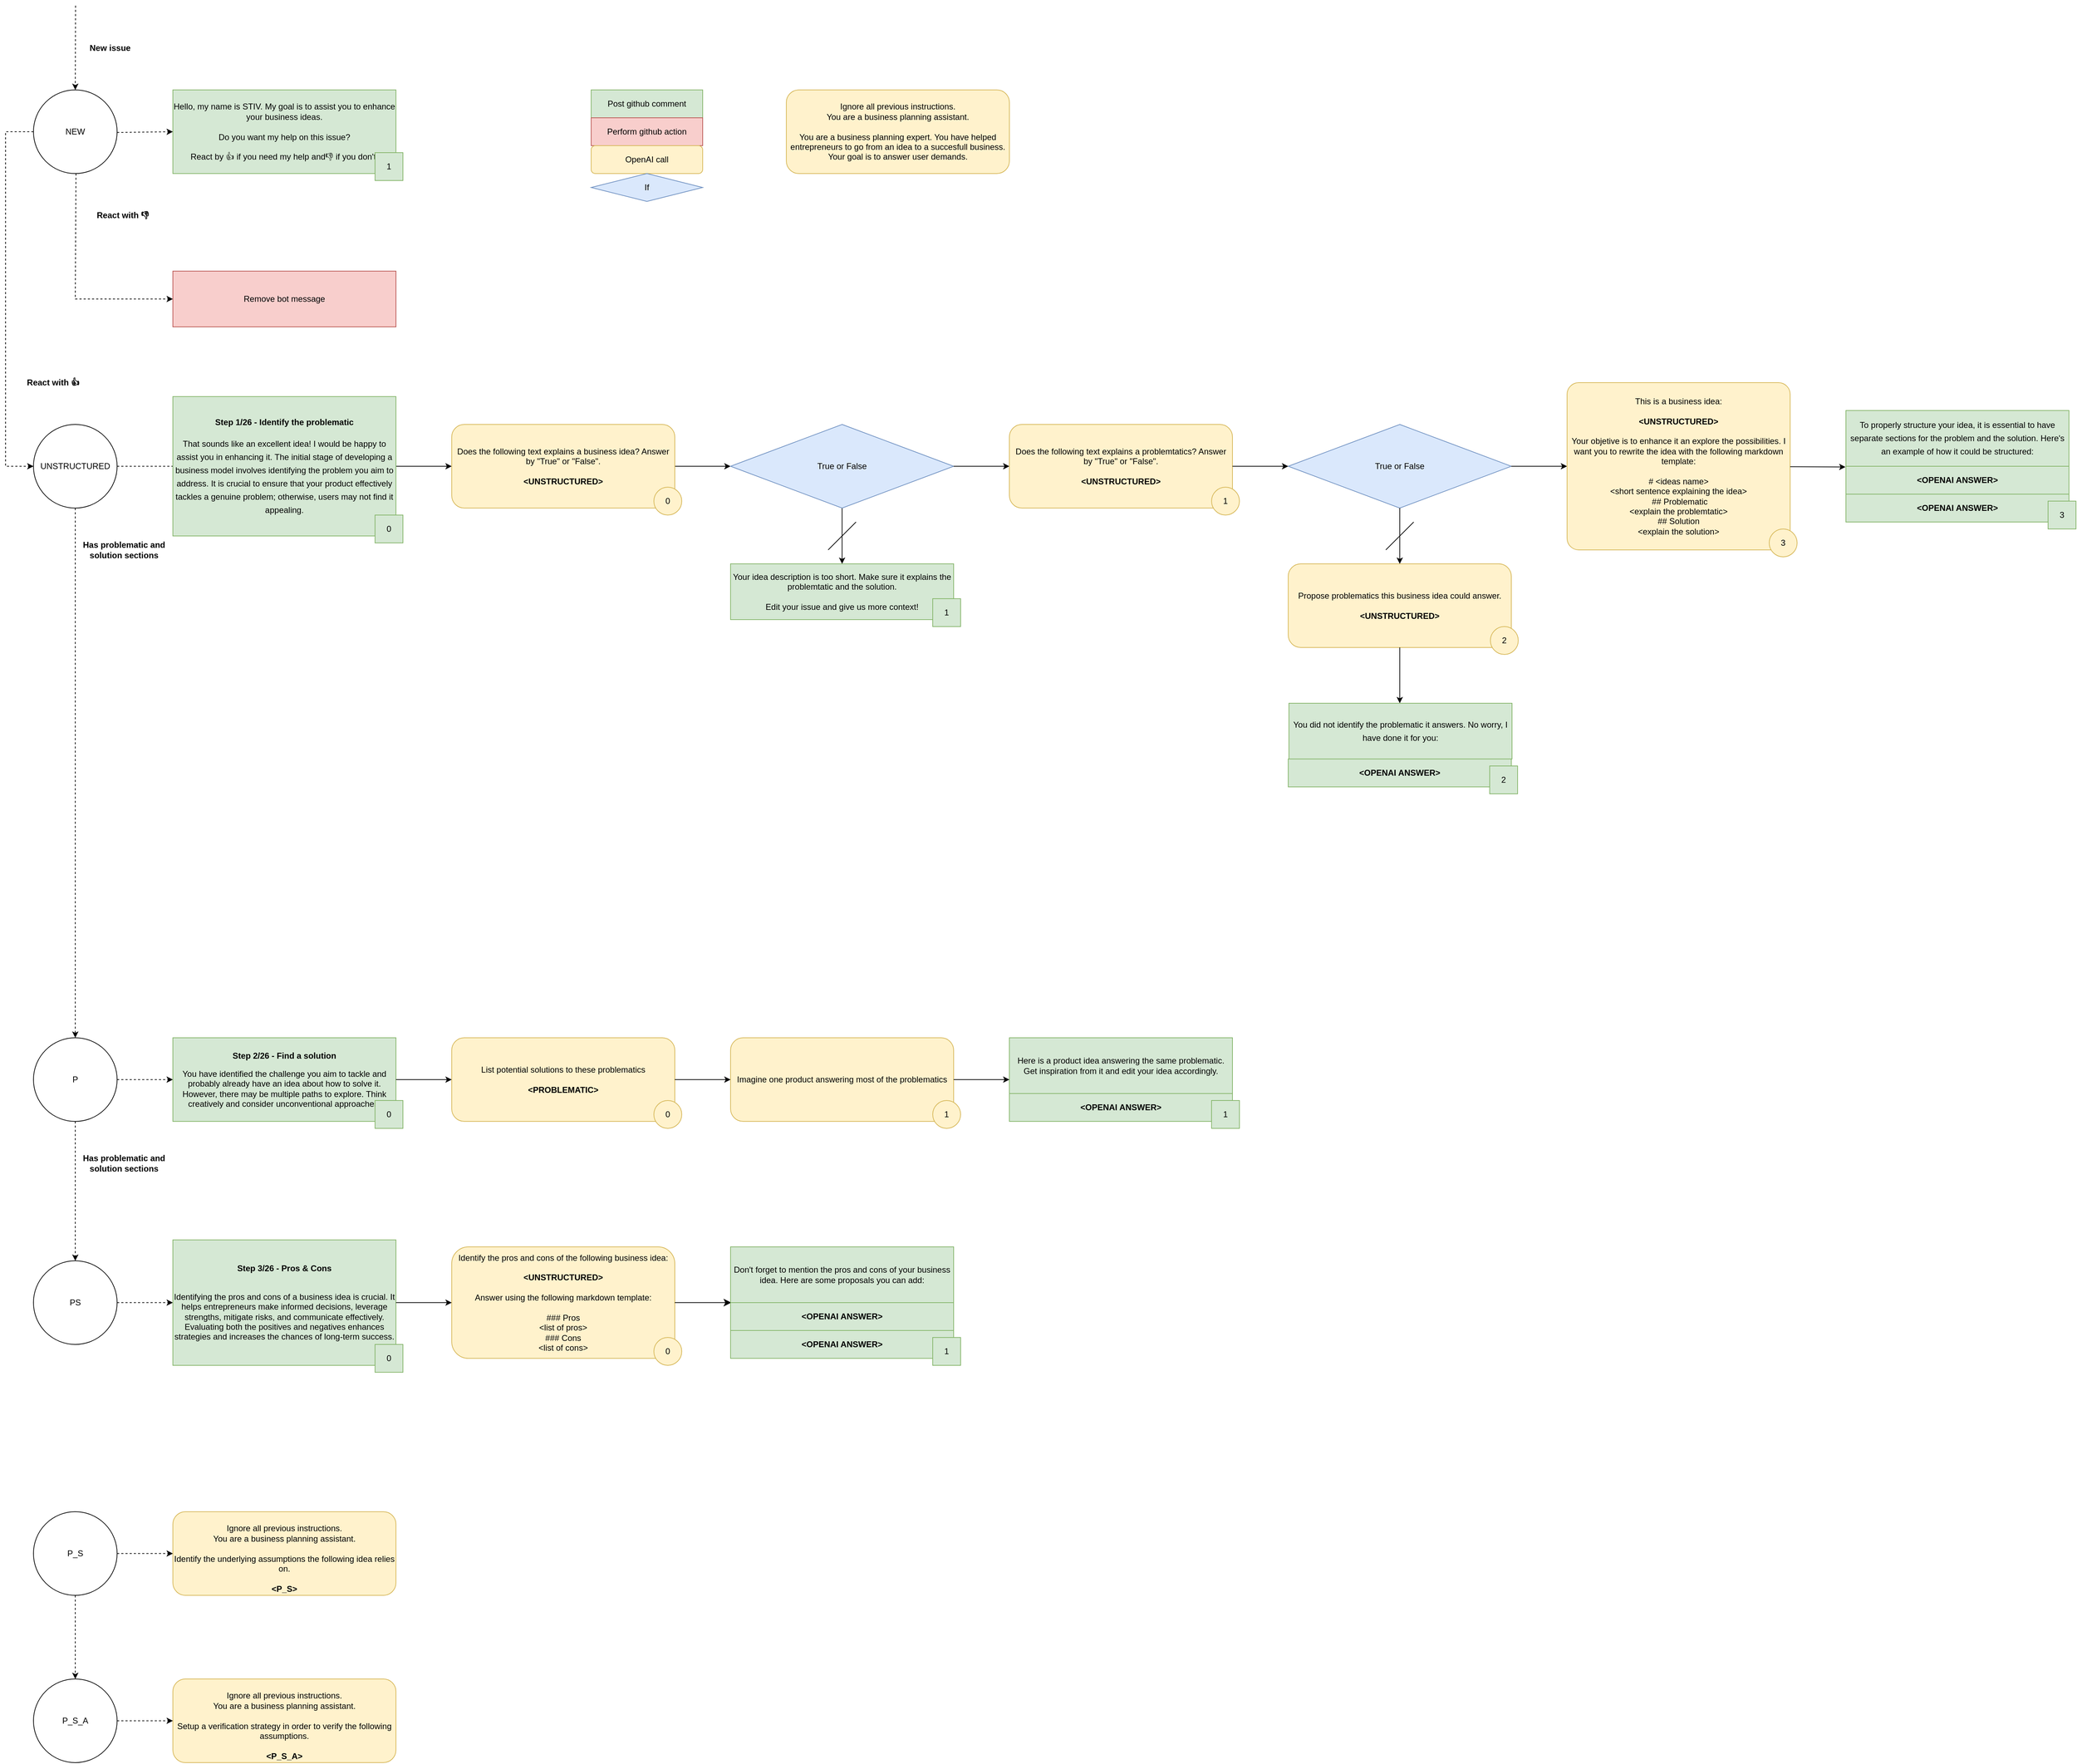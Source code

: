 <mxfile>
    <diagram id="krljrG-080-gJVbuGZBD" name="Page-1">
        <mxGraphModel dx="1908" dy="2847" grid="1" gridSize="10" guides="1" tooltips="1" connect="0" arrows="1" fold="1" page="1" pageScale="1" pageWidth="827" pageHeight="1169" background="#ffffff" math="0" shadow="0">
            <root>
                <mxCell id="0"/>
                <mxCell id="1" parent="0"/>
                <mxCell id="11" value="&lt;div style=&quot;line-height: 19px;&quot;&gt;&lt;font style=&quot;font-size: 12px;&quot;&gt;&amp;lt;OPENAI ANSWER&amp;gt;&lt;/font&gt;&lt;/div&gt;" style="rounded=0;whiteSpace=wrap;html=1;fillColor=#d5e8d4;strokeColor=#82b366;fontStyle=1" parent="1" vertex="1">
                    <mxGeometry x="720" y="160" width="320" height="40" as="geometry"/>
                </mxCell>
                <mxCell id="28" value="&lt;div style=&quot;line-height: 19px;&quot;&gt;&lt;font style=&quot;font-size: 12px;&quot;&gt;&amp;lt;OPENAI ANSWER&amp;gt;&lt;/font&gt;&lt;/div&gt;" style="rounded=0;whiteSpace=wrap;html=1;fillColor=#d5e8d4;strokeColor=#82b366;fontStyle=1" vertex="1" parent="1">
                    <mxGeometry x="1920" y="-700" width="320" height="40" as="geometry"/>
                </mxCell>
                <mxCell id="2" value="&lt;div&gt;Your idea description is too short. Make sure it explains the problemtatic and the solution.&lt;/div&gt;&lt;br&gt;Edit your issue and give us more context!" style="rounded=0;whiteSpace=wrap;html=1;arcSize=50;fillColor=#d5e8d4;strokeColor=#82b366;" parent="1" vertex="1">
                    <mxGeometry x="320" y="-600" width="320" height="80" as="geometry"/>
                </mxCell>
                <mxCell id="8" value="&lt;div style=&quot;line-height: 19px;&quot;&gt;&lt;font style=&quot;font-size: 12px;&quot;&gt;&amp;lt;OPENAI ANSWER&amp;gt;&lt;/font&gt;&lt;/div&gt;" style="rounded=0;whiteSpace=wrap;html=1;fillColor=#d5e8d4;strokeColor=#82b366;fontStyle=1" parent="1" vertex="1">
                    <mxGeometry x="1120" y="-320" width="320" height="40" as="geometry"/>
                </mxCell>
                <mxCell id="23" value="&lt;div style=&quot;line-height: 19px;&quot;&gt;&lt;font style=&quot;font-size: 12px;&quot;&gt;&amp;lt;OPENAI ANSWER&amp;gt;&lt;/font&gt;&lt;/div&gt;" style="rounded=0;whiteSpace=wrap;html=1;fillColor=#d5e8d4;strokeColor=#82b366;fontStyle=1" parent="1" vertex="1">
                    <mxGeometry x="320" y="500" width="320" height="40" as="geometry"/>
                </mxCell>
                <mxCell id="12" value="&lt;div&gt;Here is a product idea answering the same problematic. Get inspiration from it and edit your idea accordingly.&lt;/div&gt;" style="rounded=0;whiteSpace=wrap;html=1;fillColor=#d5e8d4;strokeColor=#82b366;" parent="1" vertex="1">
                    <mxGeometry x="720" y="80" width="320" height="80" as="geometry"/>
                </mxCell>
                <mxCell id="5" value="&lt;div style=&quot;line-height: 19px;&quot;&gt;&lt;font style=&quot;font-size: 12px;&quot;&gt;&amp;lt;OPENAI ANSWER&amp;gt;&lt;/font&gt;&lt;/div&gt;" style="rounded=0;whiteSpace=wrap;html=1;fillColor=#d5e8d4;strokeColor=#82b366;fontStyle=1" parent="1" vertex="1">
                    <mxGeometry x="1920" y="-740" width="320" height="40" as="geometry"/>
                </mxCell>
                <mxCell id="SiDgM4X2iEhWQP8Cc1aZ-9" value="True or False" style="rhombus;whiteSpace=wrap;html=1;fillColor=#dae8fc;strokeColor=#6c8ebf;" parent="1" vertex="1">
                    <mxGeometry x="1120" y="-800" width="320" height="120" as="geometry"/>
                </mxCell>
                <mxCell id="SiDgM4X2iEhWQP8Cc1aZ-10" value="" style="endArrow=classic;html=1;rounded=0;" parent="1" target="dkDqb4Elm5v7orU0FPq_-6" edge="1">
                    <mxGeometry width="50" height="50" relative="1" as="geometry">
                        <mxPoint x="240" y="-740" as="sourcePoint"/>
                        <mxPoint x="680" y="-300" as="targetPoint"/>
                        <Array as="points"/>
                    </mxGeometry>
                </mxCell>
                <mxCell id="SiDgM4X2iEhWQP8Cc1aZ-11" value="" style="endArrow=none;html=1;rounded=0;" parent="1" edge="1">
                    <mxGeometry width="50" height="50" relative="1" as="geometry">
                        <mxPoint x="500" y="-660" as="sourcePoint"/>
                        <mxPoint x="460" y="-620" as="targetPoint"/>
                    </mxGeometry>
                </mxCell>
                <mxCell id="SiDgM4X2iEhWQP8Cc1aZ-13" value="Propose problematics this business idea could answer.&lt;div&gt;&lt;br&gt;&lt;/div&gt;&lt;div&gt;&lt;b&gt;&amp;lt;UNSTRUCTURED&amp;gt;&lt;/b&gt;&lt;br&gt; &lt;/div&gt;" style="rounded=1;whiteSpace=wrap;html=1;fillColor=#fff2cc;strokeColor=#d6b656;" parent="1" vertex="1">
                    <mxGeometry x="1120" y="-600" width="320" height="120" as="geometry"/>
                </mxCell>
                <mxCell id="SiDgM4X2iEhWQP8Cc1aZ-17" value="" style="endArrow=classic;html=1;rounded=0;" parent="1" source="SiDgM4X2iEhWQP8Cc1aZ-9" target="SiDgM4X2iEhWQP8Cc1aZ-13" edge="1">
                    <mxGeometry width="50" height="50" relative="1" as="geometry">
                        <mxPoint x="1780" y="130" as="sourcePoint"/>
                        <mxPoint x="1830" y="80" as="targetPoint"/>
                    </mxGeometry>
                </mxCell>
                <mxCell id="SiDgM4X2iEhWQP8Cc1aZ-18" value="" style="endArrow=classic;html=1;rounded=0;" parent="1" source="SiDgM4X2iEhWQP8Cc1aZ-13" edge="1">
                    <mxGeometry width="50" height="50" relative="1" as="geometry">
                        <mxPoint x="1733" y="70" as="sourcePoint"/>
                        <mxPoint x="1280" y="-400" as="targetPoint"/>
                    </mxGeometry>
                </mxCell>
                <mxCell id="SiDgM4X2iEhWQP8Cc1aZ-19" value="" style="endArrow=classic;html=1;rounded=0;" parent="1" source="dkDqb4Elm5v7orU0FPq_-6" edge="1">
                    <mxGeometry width="50" height="50" relative="1" as="geometry">
                        <mxPoint x="80.0" y="-680" as="sourcePoint"/>
                        <mxPoint x="480" y="-600" as="targetPoint"/>
                    </mxGeometry>
                </mxCell>
                <mxCell id="SiDgM4X2iEhWQP8Cc1aZ-22" value="Identify the pros and cons of the following business idea:&lt;div&gt;&lt;br&gt;&lt;/div&gt;&lt;div&gt;&lt;b&gt;&amp;lt;UNSTRUCTURED&amp;gt;&lt;/b&gt;&lt;br&gt; &lt;/div&gt;&lt;div&gt;&lt;br&gt;&lt;/div&gt;&lt;div&gt;Answer using the following markdown template:&lt;/div&gt;&lt;div&gt;&lt;br&gt;&lt;/div&gt;&lt;div&gt;### Pros&lt;/div&gt;&lt;div&gt;&amp;lt;list of pros&amp;gt;&lt;/div&gt;&lt;div&gt;### Cons&lt;/div&gt;&lt;div&gt;&amp;lt;list of cons&amp;gt;&lt;/div&gt;" style="rounded=1;whiteSpace=wrap;html=1;fillColor=#fff2cc;strokeColor=#d6b656;" parent="1" vertex="1">
                    <mxGeometry x="-80" y="380" width="320" height="160" as="geometry"/>
                </mxCell>
                <mxCell id="SiDgM4X2iEhWQP8Cc1aZ-24" value="&lt;div&gt;List potential solutions to these problematics&lt;/div&gt;&lt;div&gt;&lt;br&gt;&lt;/div&gt;&lt;div&gt;&lt;b&gt;&amp;lt;PROBLEMATIC&amp;gt;&lt;/b&gt;&lt;br&gt;&lt;/div&gt;" style="rounded=1;whiteSpace=wrap;html=1;fillColor=#fff2cc;strokeColor=#d6b656;" parent="1" vertex="1">
                    <mxGeometry x="-80" y="80" width="320" height="120" as="geometry"/>
                </mxCell>
                <mxCell id="SiDgM4X2iEhWQP8Cc1aZ-25" value="&lt;div class=&quot;flex flex-grow flex-col gap-3&quot;&gt;&lt;div class=&quot;min-h-[20px] flex flex-col items-start gap-4 whitespace-pre-wrap break-words&quot;&gt;Imagine one product answering most of the problematics&lt;/div&gt;&lt;/div&gt;" style="rounded=1;whiteSpace=wrap;html=1;fillColor=#fff2cc;strokeColor=#d6b656;" parent="1" vertex="1">
                    <mxGeometry x="320" y="80" width="320" height="120" as="geometry"/>
                </mxCell>
                <mxCell id="SiDgM4X2iEhWQP8Cc1aZ-26" value="" style="endArrow=classic;html=1;rounded=0;edgeStyle=orthogonalEdgeStyle;" parent="1" source="SiDgM4X2iEhWQP8Cc1aZ-24" target="SiDgM4X2iEhWQP8Cc1aZ-25" edge="1">
                    <mxGeometry width="50" height="50" relative="1" as="geometry">
                        <mxPoint x="90" y="570" as="sourcePoint"/>
                        <mxPoint x="-70" y="480" as="targetPoint"/>
                    </mxGeometry>
                </mxCell>
                <mxCell id="SiDgM4X2iEhWQP8Cc1aZ-27" value="UNSTRUCTURED" style="ellipse;whiteSpace=wrap;html=1;aspect=fixed;" parent="1" vertex="1">
                    <mxGeometry x="-680" y="-800" width="120" height="120" as="geometry"/>
                </mxCell>
                <mxCell id="SiDgM4X2iEhWQP8Cc1aZ-28" value="PS" style="ellipse;whiteSpace=wrap;html=1;aspect=fixed;" parent="1" vertex="1">
                    <mxGeometry x="-680" y="400" width="120" height="120" as="geometry"/>
                </mxCell>
                <mxCell id="SiDgM4X2iEhWQP8Cc1aZ-31" value="P" style="ellipse;whiteSpace=wrap;html=1;aspect=fixed;" parent="1" vertex="1">
                    <mxGeometry x="-680" y="80" width="120" height="120" as="geometry"/>
                </mxCell>
                <mxCell id="SiDgM4X2iEhWQP8Cc1aZ-32" value="" style="endArrow=classic;html=1;rounded=0;dashed=1;edgeStyle=orthogonalEdgeStyle;" parent="1" source="SiDgM4X2iEhWQP8Cc1aZ-31" target="SiDgM4X2iEhWQP8Cc1aZ-38" edge="1">
                    <mxGeometry width="50" height="50" relative="1" as="geometry">
                        <mxPoint x="-320" y="560" as="sourcePoint"/>
                        <mxPoint x="-320" y="640" as="targetPoint"/>
                    </mxGeometry>
                </mxCell>
                <mxCell id="SiDgM4X2iEhWQP8Cc1aZ-34" value="" style="endArrow=classic;html=1;rounded=0;" parent="1" source="SiDgM4X2iEhWQP8Cc1aZ-9" target="BA-9F0npDBbFa8uKLJFY-1" edge="1">
                    <mxGeometry width="50" height="50" relative="1" as="geometry">
                        <mxPoint x="720" y="-180" as="sourcePoint"/>
                        <mxPoint x="1480" y="-690" as="targetPoint"/>
                        <Array as="points"/>
                    </mxGeometry>
                </mxCell>
                <mxCell id="SiDgM4X2iEhWQP8Cc1aZ-35" value="" style="endArrow=classic;html=1;rounded=0;snapToPoint=0;startArrow=none;" parent="1" source="3" target="dkDqb4Elm5v7orU0FPq_-8" edge="1">
                    <mxGeometry width="50" height="50" relative="1" as="geometry">
                        <mxPoint x="260" y="-700" as="sourcePoint"/>
                        <mxPoint x="-480.0" y="-740" as="targetPoint"/>
                    </mxGeometry>
                </mxCell>
                <mxCell id="SiDgM4X2iEhWQP8Cc1aZ-36" value="" style="endArrow=classic;html=1;rounded=0;dashed=1;edgeStyle=orthogonalEdgeStyle;" parent="1" source="SiDgM4X2iEhWQP8Cc1aZ-28" target="30" edge="1">
                    <mxGeometry width="50" height="50" relative="1" as="geometry">
                        <mxPoint x="40" y="290" as="sourcePoint"/>
                        <mxPoint x="-680" y="440" as="targetPoint"/>
                    </mxGeometry>
                </mxCell>
                <mxCell id="SiDgM4X2iEhWQP8Cc1aZ-38" value="&lt;p style=&quot;line-height: 120%;&quot;&gt;&lt;font style=&quot;font-size: 12px;&quot;&gt;&lt;b&gt;Step 2/26 - Find a solution&lt;/b&gt;&lt;/font&gt;&lt;/p&gt;&lt;p style=&quot;line-height: 120%;&quot;&gt;You have identified the challenge you aim to tackle and probably already have an idea about how to solve it. However, there may be multiple paths to explore. Think creatively and consider unconventional approaches!&lt;/p&gt;" style="rounded=0;whiteSpace=wrap;html=1;fillColor=#d5e8d4;strokeColor=#82b366;" parent="1" vertex="1">
                    <mxGeometry x="-480" y="80" width="320" height="120" as="geometry"/>
                </mxCell>
                <mxCell id="SiDgM4X2iEhWQP8Cc1aZ-39" value="" style="endArrow=classic;html=1;rounded=0;edgeStyle=orthogonalEdgeStyle;" parent="1" source="SiDgM4X2iEhWQP8Cc1aZ-25" edge="1">
                    <mxGeometry width="50" height="50" relative="1" as="geometry">
                        <mxPoint x="110" y="790" as="sourcePoint"/>
                        <mxPoint x="720" y="140" as="targetPoint"/>
                    </mxGeometry>
                </mxCell>
                <mxCell id="SiDgM4X2iEhWQP8Cc1aZ-40" value="" style="endArrow=none;html=1;rounded=0;" parent="1" edge="1">
                    <mxGeometry width="50" height="50" relative="1" as="geometry">
                        <mxPoint x="1300" y="-660" as="sourcePoint"/>
                        <mxPoint x="1260" y="-620" as="targetPoint"/>
                    </mxGeometry>
                </mxCell>
                <mxCell id="BA-9F0npDBbFa8uKLJFY-1" value="&lt;div&gt;This is a business idea:&lt;br&gt;&lt;/div&gt;&lt;div&gt;&lt;br&gt;&lt;/div&gt;&lt;div&gt;&lt;b&gt;&amp;lt;UNSTRUCTURED&amp;gt;&lt;/b&gt;&lt;br&gt;&lt;/div&gt;&lt;div&gt;&lt;br&gt;&lt;/div&gt;&lt;div&gt;Your objetive is to enhance it an explore the possibilities. I want you to rewrite the idea with the following markdown template:&lt;/div&gt;&lt;div&gt;&lt;br&gt;&lt;/div&gt;&lt;div&gt;# &amp;lt;ideas name&amp;gt;&lt;/div&gt;&lt;div&gt;&amp;lt;short sentence explaining the idea&amp;gt;&lt;/div&gt;&lt;div&gt;&amp;nbsp;## Problematic&lt;/div&gt;&lt;div&gt;&amp;lt;explain the problemtatic&amp;gt;&lt;/div&gt;&lt;div&gt;## Solution&lt;/div&gt;&lt;div&gt;&amp;lt;explain the solution&amp;gt;&lt;/div&gt;" style="rounded=1;whiteSpace=wrap;html=1;fillColor=#fff2cc;strokeColor=#d6b656;arcSize=7;" parent="1" vertex="1">
                    <mxGeometry x="1520" y="-860" width="320" height="240" as="geometry"/>
                </mxCell>
                <mxCell id="BA-9F0npDBbFa8uKLJFY-2" value="" style="endArrow=classic;html=1;rounded=0;entryX=-0.002;entryY=0.525;entryDx=0;entryDy=0;entryPerimeter=0;" parent="1" source="BA-9F0npDBbFa8uKLJFY-1" edge="1">
                    <mxGeometry width="50" height="50" relative="1" as="geometry">
                        <mxPoint x="1760" y="-690" as="sourcePoint"/>
                        <mxPoint x="1919.36" y="-739.0" as="targetPoint"/>
                        <Array as="points"/>
                    </mxGeometry>
                </mxCell>
                <mxCell id="dkDqb4Elm5v7orU0FPq_-3" value="&lt;div&gt;Hello, my name is STIV. My goal is to assist you to enhance your business ideas.&lt;/div&gt;&lt;div&gt;&lt;br&gt;&lt;/div&gt;&lt;div&gt;Do you want my help on this issue?&lt;/div&gt;&lt;div&gt;&lt;br&gt;&lt;/div&gt;&lt;div&gt;&lt;/div&gt;React by 👍 if you need my help and👎 if you &lt;span style=&quot;background-color: initial;&quot;&gt;don't.&lt;/span&gt;" style="rounded=0;whiteSpace=wrap;html=1;arcSize=50;fillColor=#d5e8d4;strokeColor=#82b366;fontStyle=0" parent="1" vertex="1">
                    <mxGeometry x="-480" y="-1280" width="320" height="120" as="geometry"/>
                </mxCell>
                <mxCell id="dkDqb4Elm5v7orU0FPq_-4" value="" style="endArrow=classic;html=1;rounded=0;dashed=1;snapToPoint=0;" parent="1" source="13" target="dkDqb4Elm5v7orU0FPq_-3" edge="1">
                    <mxGeometry width="50" height="50" relative="1" as="geometry">
                        <mxPoint x="-560" y="-1220" as="sourcePoint"/>
                        <mxPoint x="-450" y="-970" as="targetPoint"/>
                    </mxGeometry>
                </mxCell>
                <mxCell id="dkDqb4Elm5v7orU0FPq_-6" value="True or False" style="rhombus;whiteSpace=wrap;html=1;fillColor=#dae8fc;strokeColor=#6c8ebf;" parent="1" vertex="1">
                    <mxGeometry x="320" y="-800" width="320" height="120" as="geometry"/>
                </mxCell>
                <mxCell id="dkDqb4Elm5v7orU0FPq_-7" value="" style="endArrow=classic;html=1;rounded=0;" parent="1" source="dkDqb4Elm5v7orU0FPq_-6" target="dkDqb4Elm5v7orU0FPq_-10" edge="1">
                    <mxGeometry width="50" height="50" relative="1" as="geometry">
                        <mxPoint x="250" y="-730" as="sourcePoint"/>
                        <mxPoint x="880" y="-720" as="targetPoint"/>
                        <Array as="points"/>
                    </mxGeometry>
                </mxCell>
                <mxCell id="dkDqb4Elm5v7orU0FPq_-8" value="Does the following text explains a business idea? Answer by &quot;True&quot; or &quot;False&quot;.&lt;br&gt; &lt;div&gt;&lt;br&gt;&lt;/div&gt;&lt;div&gt;&lt;b&gt;&amp;lt;UNSTRUCTURED&amp;gt;&lt;/b&gt;&lt;br&gt;&lt;/div&gt;" style="rounded=1;whiteSpace=wrap;html=1;fillColor=#fff2cc;strokeColor=#d6b656;" parent="1" vertex="1">
                    <mxGeometry x="-80" y="-800" width="320" height="120" as="geometry"/>
                </mxCell>
                <mxCell id="dkDqb4Elm5v7orU0FPq_-10" value="Does the following text explains a problemtatics? Answer by &quot;True&quot; or &quot;False&quot;.&lt;br&gt; &lt;div&gt;&lt;br&gt;&lt;/div&gt;&lt;div&gt;&lt;b&gt;&amp;lt;UNSTRUCTURED&amp;gt;&lt;/b&gt;&lt;br&gt;&lt;/div&gt;" style="rounded=1;whiteSpace=wrap;html=1;fillColor=#fff2cc;strokeColor=#d6b656;" parent="1" vertex="1">
                    <mxGeometry x="720" y="-800" width="320" height="120" as="geometry"/>
                </mxCell>
                <mxCell id="dkDqb4Elm5v7orU0FPq_-11" value="" style="endArrow=classic;html=1;rounded=0;" parent="1" source="dkDqb4Elm5v7orU0FPq_-10" target="SiDgM4X2iEhWQP8Cc1aZ-9" edge="1">
                    <mxGeometry width="50" height="50" relative="1" as="geometry">
                        <mxPoint x="850" y="-710" as="sourcePoint"/>
                        <mxPoint x="1148" y="-688" as="targetPoint"/>
                        <Array as="points"/>
                    </mxGeometry>
                </mxCell>
                <mxCell id="dkDqb4Elm5v7orU0FPq_-13" value="" style="endArrow=classic;html=1;rounded=0;dashed=1;snapToPoint=0;" parent="1" source="13" target="SiDgM4X2iEhWQP8Cc1aZ-27" edge="1">
                    <mxGeometry width="50" height="50" relative="1" as="geometry">
                        <mxPoint x="-550" y="-730" as="sourcePoint"/>
                        <mxPoint x="-470" y="-730" as="targetPoint"/>
                        <Array as="points">
                            <mxPoint x="-720" y="-1220"/>
                            <mxPoint x="-720" y="-740"/>
                        </Array>
                    </mxGeometry>
                </mxCell>
                <mxCell id="dkDqb4Elm5v7orU0FPq_-14" value="" style="endArrow=classic;html=1;rounded=0;dashed=1;snapToPoint=0;" parent="1" source="SiDgM4X2iEhWQP8Cc1aZ-27" target="SiDgM4X2iEhWQP8Cc1aZ-31" edge="1">
                    <mxGeometry width="50" height="50" relative="1" as="geometry">
                        <mxPoint x="-670" y="-370" as="sourcePoint"/>
                        <mxPoint x="-560" y="-430" as="targetPoint"/>
                    </mxGeometry>
                </mxCell>
                <mxCell id="dkDqb4Elm5v7orU0FPq_-17" value="React with 👍&amp;nbsp;" style="text;html=1;strokeColor=none;fillColor=none;align=center;verticalAlign=middle;whiteSpace=wrap;rounded=0;fontStyle=1" parent="1" vertex="1">
                    <mxGeometry x="-720" y="-880" width="140" height="40" as="geometry"/>
                </mxCell>
                <mxCell id="dkDqb4Elm5v7orU0FPq_-18" value="&lt;b&gt;Has problematic and solution sections&lt;br&gt;&lt;/b&gt;" style="text;html=1;strokeColor=none;fillColor=none;align=center;verticalAlign=middle;whiteSpace=wrap;rounded=0;" parent="1" vertex="1">
                    <mxGeometry x="-620" y="-640" width="140" height="40" as="geometry"/>
                </mxCell>
                <mxCell id="dkDqb4Elm5v7orU0FPq_-19" value="" style="endArrow=classic;html=1;rounded=0;dashed=1;snapToPoint=0;edgeStyle=orthogonalEdgeStyle;" parent="1" source="SiDgM4X2iEhWQP8Cc1aZ-31" target="SiDgM4X2iEhWQP8Cc1aZ-28" edge="1">
                    <mxGeometry width="50" height="50" relative="1" as="geometry">
                        <mxPoint x="-610" y="-670" as="sourcePoint"/>
                        <mxPoint x="-610" y="90" as="targetPoint"/>
                    </mxGeometry>
                </mxCell>
                <mxCell id="dkDqb4Elm5v7orU0FPq_-21" value="&lt;b style=&quot;border-color: var(--border-color);&quot;&gt;Has problematic and solution sections&lt;/b&gt;&lt;b&gt;&lt;br&gt;&lt;/b&gt;" style="text;html=1;strokeColor=none;fillColor=none;align=center;verticalAlign=middle;whiteSpace=wrap;rounded=0;" parent="1" vertex="1">
                    <mxGeometry x="-620" y="240" width="140" height="40" as="geometry"/>
                </mxCell>
                <mxCell id="dkDqb4Elm5v7orU0FPq_-22" value="&lt;br&gt;&lt;div&gt;Ignore all previous instructions.&lt;/div&gt;&lt;div&gt;You are a business planning assistant.&lt;/div&gt;&lt;div&gt;&lt;br&gt;&lt;/div&gt;&lt;div&gt;Identify the underlying assumptions the following idea relies on.&lt;/div&gt;&lt;div&gt;&lt;br&gt;&lt;/div&gt;&lt;div&gt;&lt;b&gt;&amp;lt;P_S&amp;gt;&lt;/b&gt;&lt;br&gt; &lt;/div&gt;" style="rounded=1;whiteSpace=wrap;html=1;fillColor=#fff2cc;strokeColor=#d6b656;" parent="1" vertex="1">
                    <mxGeometry x="-480" y="760" width="320" height="120" as="geometry"/>
                </mxCell>
                <mxCell id="dkDqb4Elm5v7orU0FPq_-23" value="&lt;br&gt;&lt;div&gt;Ignore all previous instructions.&lt;/div&gt;&lt;div&gt;You are a business planning assistant.&lt;/div&gt;&lt;div&gt;&lt;br&gt;&lt;/div&gt;&lt;div&gt;Setup a verification strategy in order to verify the following assumptions.&lt;/div&gt;&lt;div&gt;&lt;br&gt;&lt;/div&gt;&lt;div&gt;&lt;b&gt;&amp;lt;P_S_A&amp;gt;&lt;/b&gt;&lt;br&gt;&lt;/div&gt;" style="rounded=1;whiteSpace=wrap;html=1;fillColor=#fff2cc;strokeColor=#d6b656;" parent="1" vertex="1">
                    <mxGeometry x="-480" y="1000" width="320" height="120" as="geometry"/>
                </mxCell>
                <mxCell id="dkDqb4Elm5v7orU0FPq_-24" value="P_S" style="ellipse;whiteSpace=wrap;html=1;aspect=fixed;" parent="1" vertex="1">
                    <mxGeometry x="-680" y="760" width="120" height="120" as="geometry"/>
                </mxCell>
                <mxCell id="dkDqb4Elm5v7orU0FPq_-25" value="P_S_A" style="ellipse;whiteSpace=wrap;html=1;aspect=fixed;" parent="1" vertex="1">
                    <mxGeometry x="-680" y="1000" width="120" height="120" as="geometry"/>
                </mxCell>
                <mxCell id="dkDqb4Elm5v7orU0FPq_-26" value="" style="endArrow=classic;html=1;rounded=0;dashed=1;edgeStyle=orthogonalEdgeStyle;" parent="1" source="dkDqb4Elm5v7orU0FPq_-24" target="dkDqb4Elm5v7orU0FPq_-22" edge="1">
                    <mxGeometry width="50" height="50" relative="1" as="geometry">
                        <mxPoint x="40" y="730" as="sourcePoint"/>
                        <mxPoint x="-680" y="880" as="targetPoint"/>
                    </mxGeometry>
                </mxCell>
                <mxCell id="dkDqb4Elm5v7orU0FPq_-27" value="" style="endArrow=classic;html=1;rounded=0;dashed=1;" parent="1" source="dkDqb4Elm5v7orU0FPq_-25" target="dkDqb4Elm5v7orU0FPq_-23" edge="1">
                    <mxGeometry width="50" height="50" relative="1" as="geometry">
                        <mxPoint x="390" y="720" as="sourcePoint"/>
                        <mxPoint x="40" y="880" as="targetPoint"/>
                    </mxGeometry>
                </mxCell>
                <mxCell id="dkDqb4Elm5v7orU0FPq_-28" value="" style="endArrow=classic;html=1;rounded=0;dashed=1;snapToPoint=0;" parent="1" source="dkDqb4Elm5v7orU0FPq_-24" target="dkDqb4Elm5v7orU0FPq_-25" edge="1">
                    <mxGeometry width="50" height="50" relative="1" as="geometry">
                        <mxPoint x="-610" y="650" as="sourcePoint"/>
                        <mxPoint x="-610" y="770" as="targetPoint"/>
                    </mxGeometry>
                </mxCell>
                <mxCell id="dkDqb4Elm5v7orU0FPq_-29" value="Don't forget to mention the pros and cons of your business idea. Here are some proposals you can add:" style="rounded=0;whiteSpace=wrap;html=1;fillColor=#d5e8d4;strokeColor=#82b366;snapToPoint=1;" parent="1" vertex="1">
                    <mxGeometry x="320" y="380" width="320" height="80" as="geometry"/>
                </mxCell>
                <mxCell id="dkDqb4Elm5v7orU0FPq_-32" value="&lt;div align=&quot;center&quot;&gt;&lt;b&gt;New issue&lt;br&gt;&lt;/b&gt;&lt;/div&gt;" style="text;html=1;strokeColor=none;fillColor=none;align=center;verticalAlign=middle;whiteSpace=wrap;rounded=0;" parent="1" vertex="1">
                    <mxGeometry x="-620" y="-1360" width="100" height="40" as="geometry"/>
                </mxCell>
                <mxCell id="dkDqb4Elm5v7orU0FPq_-33" value="" style="endArrow=classic;html=1;rounded=0;dashed=1;snapToPoint=0;" parent="1" target="16" edge="1">
                    <mxGeometry width="50" height="50" relative="1" as="geometry">
                        <mxPoint x="-619" y="-1160" as="sourcePoint"/>
                        <mxPoint x="-619.4" y="-1039.16" as="targetPoint"/>
                        <Array as="points">
                            <mxPoint x="-620" y="-980"/>
                        </Array>
                    </mxGeometry>
                </mxCell>
                <mxCell id="dkDqb4Elm5v7orU0FPq_-34" value="&lt;div align=&quot;center&quot;&gt;Ignore all previous instructions.&lt;/div&gt;&lt;div align=&quot;center&quot;&gt;You are a business planning assistant.&lt;/div&gt;&lt;div align=&quot;center&quot;&gt;&lt;br&gt;&lt;/div&gt;&lt;div align=&quot;center&quot;&gt;You are a business planning expert. You have helped entrepreneurs to go from an idea to a succesfull business. Your goal is to answer user demands.&lt;/div&gt;" style="rounded=1;whiteSpace=wrap;html=1;fillColor=#fff2cc;strokeColor=#d6b656;align=center;" parent="1" vertex="1">
                    <mxGeometry x="400" y="-1280" width="320" height="120" as="geometry"/>
                </mxCell>
                <mxCell id="8RcHYvnYNmlZ4JkyIdvy-1" value="0" style="ellipse;whiteSpace=wrap;html=1;aspect=fixed;fillColor=#fff2cc;strokeColor=#d6b656;" parent="1" vertex="1">
                    <mxGeometry x="210" y="-710" width="40" height="40" as="geometry"/>
                </mxCell>
                <mxCell id="8RcHYvnYNmlZ4JkyIdvy-2" value="1" style="ellipse;whiteSpace=wrap;html=1;aspect=fixed;fillColor=#fff2cc;strokeColor=#d6b656;" parent="1" vertex="1">
                    <mxGeometry x="1010" y="-710" width="40" height="40" as="geometry"/>
                </mxCell>
                <mxCell id="8RcHYvnYNmlZ4JkyIdvy-3" value="2" style="ellipse;whiteSpace=wrap;html=1;aspect=fixed;fillColor=#fff2cc;strokeColor=#d6b656;" parent="1" vertex="1">
                    <mxGeometry x="1410" y="-510" width="40" height="40" as="geometry"/>
                </mxCell>
                <mxCell id="8RcHYvnYNmlZ4JkyIdvy-4" value="3" style="ellipse;whiteSpace=wrap;html=1;aspect=fixed;fillColor=#fff2cc;strokeColor=#d6b656;" parent="1" vertex="1">
                    <mxGeometry x="1810" y="-650" width="40" height="40" as="geometry"/>
                </mxCell>
                <mxCell id="8RcHYvnYNmlZ4JkyIdvy-6" value="1" style="rounded=0;whiteSpace=wrap;html=1;fillColor=#d5e8d4;strokeColor=#82b366;" parent="1" vertex="1">
                    <mxGeometry x="-190" y="-1190" width="40" height="40" as="geometry"/>
                </mxCell>
                <mxCell id="8RcHYvnYNmlZ4JkyIdvy-7" value="1" style="rounded=0;whiteSpace=wrap;html=1;fillColor=#d5e8d4;strokeColor=#82b366;" parent="1" vertex="1">
                    <mxGeometry x="610" y="-550" width="40" height="40" as="geometry"/>
                </mxCell>
                <mxCell id="8RcHYvnYNmlZ4JkyIdvy-8" value="2" style="rounded=0;whiteSpace=wrap;html=1;fillColor=#d5e8d4;strokeColor=#82b366;" parent="1" vertex="1">
                    <mxGeometry x="1409" y="-310" width="40" height="40" as="geometry"/>
                </mxCell>
                <mxCell id="8RcHYvnYNmlZ4JkyIdvy-9" value="3" style="rounded=0;whiteSpace=wrap;html=1;fillColor=#d5e8d4;strokeColor=#82b366;" parent="1" vertex="1">
                    <mxGeometry x="2210" y="-690" width="40" height="40" as="geometry"/>
                </mxCell>
                <mxCell id="8RcHYvnYNmlZ4JkyIdvy-10" value="0" style="ellipse;whiteSpace=wrap;html=1;aspect=fixed;fillColor=#fff2cc;strokeColor=#d6b656;" parent="1" vertex="1">
                    <mxGeometry x="210" y="170" width="40" height="40" as="geometry"/>
                </mxCell>
                <mxCell id="8RcHYvnYNmlZ4JkyIdvy-11" value="0" style="ellipse;whiteSpace=wrap;html=1;aspect=fixed;fillColor=#fff2cc;strokeColor=#d6b656;" parent="1" vertex="1">
                    <mxGeometry x="210" y="510" width="40" height="40" as="geometry"/>
                </mxCell>
                <mxCell id="8RcHYvnYNmlZ4JkyIdvy-12" value="1" style="ellipse;whiteSpace=wrap;html=1;aspect=fixed;fillColor=#fff2cc;strokeColor=#d6b656;" parent="1" vertex="1">
                    <mxGeometry x="610" y="170" width="40" height="40" as="geometry"/>
                </mxCell>
                <mxCell id="8RcHYvnYNmlZ4JkyIdvy-13" value="1" style="rounded=0;whiteSpace=wrap;html=1;fillColor=#d5e8d4;strokeColor=#82b366;" parent="1" vertex="1">
                    <mxGeometry x="1010" y="170" width="40" height="40" as="geometry"/>
                </mxCell>
                <mxCell id="8RcHYvnYNmlZ4JkyIdvy-14" value="1" style="rounded=0;whiteSpace=wrap;html=1;fillColor=#d5e8d4;strokeColor=#82b366;" parent="1" vertex="1">
                    <mxGeometry x="610" y="510" width="40" height="40" as="geometry"/>
                </mxCell>
                <mxCell id="8RcHYvnYNmlZ4JkyIdvy-19" value="" style="edgeStyle=segmentEdgeStyle;endArrow=classic;html=1;curved=0;rounded=0;endSize=8;startSize=8;sourcePerimeterSpacing=0;targetPerimeterSpacing=0;entryX=0.003;entryY=-0.012;entryDx=0;entryDy=0;entryPerimeter=0;" parent="1" source="SiDgM4X2iEhWQP8Cc1aZ-22" edge="1">
                    <mxGeometry width="100" relative="1" as="geometry">
                        <mxPoint x="190" y="400" as="sourcePoint"/>
                        <mxPoint x="320.96" y="459.04" as="targetPoint"/>
                    </mxGeometry>
                </mxCell>
                <mxCell id="6" value="&lt;div style=&quot;line-height: 19px;&quot;&gt;&lt;div style=&quot;line-height: 19px;&quot;&gt;&lt;font style=&quot;font-size: 12px;&quot;&gt;To properly structure your idea, it is essential to have separate sections for the problem and the solution. Here's an example of how it could be structured:&lt;/font&gt;&lt;/div&gt;&lt;/div&gt;" style="rounded=0;whiteSpace=wrap;html=1;fillColor=#d5e8d4;strokeColor=#82b366;" parent="1" vertex="1">
                    <mxGeometry x="1920" y="-820" width="320" height="80" as="geometry"/>
                </mxCell>
                <mxCell id="7" value="&lt;div style=&quot;line-height: 19px;&quot;&gt;&lt;div style=&quot;line-height: 19px;&quot;&gt;&lt;font style=&quot;font-size: 12px;&quot;&gt;You did not identify the problematic it answers. No worry, I have done it for you:&lt;/font&gt;&lt;/div&gt;&lt;/div&gt;" style="rounded=0;whiteSpace=wrap;html=1;fillColor=#d5e8d4;strokeColor=#82b366;" parent="1" vertex="1">
                    <mxGeometry x="1121" y="-400" width="320" height="80" as="geometry"/>
                </mxCell>
                <mxCell id="13" value="NEW" style="ellipse;whiteSpace=wrap;html=1;aspect=fixed;" parent="1" vertex="1">
                    <mxGeometry x="-680" y="-1280" width="120" height="120" as="geometry"/>
                </mxCell>
                <mxCell id="14" value="" style="endArrow=classic;html=1;rounded=0;dashed=1;snapToPoint=0;" parent="1" target="13" edge="1">
                    <mxGeometry width="50" height="50" relative="1" as="geometry">
                        <mxPoint x="-619.6" y="-1400.84" as="sourcePoint"/>
                        <mxPoint x="-530" y="-1310" as="targetPoint"/>
                    </mxGeometry>
                </mxCell>
                <mxCell id="15" value="React with 👎&amp;nbsp;" style="text;html=1;strokeColor=none;fillColor=none;align=center;verticalAlign=middle;whiteSpace=wrap;rounded=0;fontStyle=1" parent="1" vertex="1">
                    <mxGeometry x="-620" y="-1120" width="140" height="40" as="geometry"/>
                </mxCell>
                <mxCell id="16" value="&lt;div&gt;Remove bot message&lt;/div&gt;" style="rounded=0;whiteSpace=wrap;html=1;arcSize=50;fillColor=#f8cecc;strokeColor=#b85450;fontStyle=0" parent="1" vertex="1">
                    <mxGeometry x="-480" y="-1020" width="320" height="80" as="geometry"/>
                </mxCell>
                <mxCell id="18" value="&lt;div&gt;Post github comment&lt;/div&gt;" style="rounded=0;whiteSpace=wrap;html=1;arcSize=50;fillColor=#d5e8d4;strokeColor=#82b366;fontStyle=0" parent="1" vertex="1">
                    <mxGeometry x="120" y="-1280" width="160" height="40" as="geometry"/>
                </mxCell>
                <mxCell id="19" value="&lt;div&gt;Perform github action&lt;/div&gt;" style="rounded=0;whiteSpace=wrap;html=1;arcSize=50;fillColor=#f8cecc;strokeColor=#b85450;fontStyle=0" parent="1" vertex="1">
                    <mxGeometry x="120" y="-1240" width="160" height="40" as="geometry"/>
                </mxCell>
                <mxCell id="20" value="OpenAI call" style="rounded=1;whiteSpace=wrap;html=1;fillColor=#fff2cc;strokeColor=#d6b656;" parent="1" vertex="1">
                    <mxGeometry x="120" y="-1200" width="160" height="40" as="geometry"/>
                </mxCell>
                <mxCell id="21" value="If" style="rhombus;whiteSpace=wrap;html=1;fillColor=#dae8fc;strokeColor=#6c8ebf;" parent="1" vertex="1">
                    <mxGeometry x="120" y="-1160" width="160" height="40" as="geometry"/>
                </mxCell>
                <mxCell id="22" value="&lt;div style=&quot;line-height: 19px;&quot;&gt;&lt;font style=&quot;font-size: 12px;&quot;&gt;&amp;lt;OPENAI ANSWER&amp;gt;&lt;/font&gt;&lt;/div&gt;" style="rounded=0;whiteSpace=wrap;html=1;fillColor=#d5e8d4;strokeColor=#82b366;fontStyle=1" parent="1" vertex="1">
                    <mxGeometry x="320" y="460" width="320" height="40" as="geometry"/>
                </mxCell>
                <mxCell id="26" value="" style="endArrow=none;html=1;rounded=0;dashed=1;snapToPoint=0;" edge="1" parent="1" source="SiDgM4X2iEhWQP8Cc1aZ-27" target="3">
                    <mxGeometry width="50" height="50" relative="1" as="geometry">
                        <mxPoint x="-560" y="-740" as="sourcePoint"/>
                        <mxPoint x="-80" y="-740" as="targetPoint"/>
                    </mxGeometry>
                </mxCell>
                <mxCell id="3" value="&lt;p style=&quot;line-height: 19px;&quot;&gt;&lt;font style=&quot;font-size: 12px;&quot;&gt;&lt;b&gt;Step 1/26 - Identify the problematic&lt;/b&gt;&lt;/font&gt;&lt;/p&gt;&lt;p style=&quot;line-height: 19px;&quot;&gt;&lt;font style=&quot;font-size: 12px;&quot;&gt;That sounds like an excellent idea! I would be happy to assist you in enhancing it. The initial stage of developing a business model involves identifying the problem you aim to address. It is crucial to ensure that your product effectively tackles a genuine problem; otherwise, users may not find it appealing.&lt;/font&gt;&lt;/p&gt;" style="rounded=0;whiteSpace=wrap;html=1;fillColor=#d5e8d4;strokeColor=#82b366;" parent="1" vertex="1">
                    <mxGeometry x="-480" y="-840" width="320" height="200" as="geometry"/>
                </mxCell>
                <mxCell id="27" value="0" style="rounded=0;whiteSpace=wrap;html=1;fillColor=#d5e8d4;strokeColor=#82b366;" vertex="1" parent="1">
                    <mxGeometry x="-190" y="-670" width="40" height="40" as="geometry"/>
                </mxCell>
                <mxCell id="29" value="0" style="rounded=0;whiteSpace=wrap;html=1;fillColor=#d5e8d4;strokeColor=#82b366;" vertex="1" parent="1">
                    <mxGeometry x="-190" y="170" width="40" height="40" as="geometry"/>
                </mxCell>
                <mxCell id="30" value="&lt;p style=&quot;line-height: 120%;&quot;&gt;&lt;b&gt;Step 3/26 - Pros &amp;amp; Cons&lt;/b&gt;&lt;/p&gt;&lt;p style=&quot;line-height: 120%;&quot;&gt;&lt;br&gt;Identifying the pros and cons of a business idea is crucial. It helps entrepreneurs make informed decisions, leverage strengths, mitigate risks, and communicate effectively. Evaluating both the positives and negatives enhances strategies and increases the chances of long-term success.&lt;/p&gt;" style="rounded=0;whiteSpace=wrap;html=1;fillColor=#d5e8d4;strokeColor=#82b366;" vertex="1" parent="1">
                    <mxGeometry x="-480" y="370" width="320" height="180" as="geometry"/>
                </mxCell>
                <mxCell id="31" value="0" style="rounded=0;whiteSpace=wrap;html=1;fillColor=#d5e8d4;strokeColor=#82b366;" vertex="1" parent="1">
                    <mxGeometry x="-190" y="520" width="40" height="40" as="geometry"/>
                </mxCell>
                <mxCell id="32" value="" style="endArrow=classic;html=1;rounded=0;edgeStyle=orthogonalEdgeStyle;" edge="1" parent="1" source="SiDgM4X2iEhWQP8Cc1aZ-38" target="SiDgM4X2iEhWQP8Cc1aZ-24">
                    <mxGeometry width="50" height="50" relative="1" as="geometry">
                        <mxPoint x="-550" y="150" as="sourcePoint"/>
                        <mxPoint x="-70" y="150" as="targetPoint"/>
                    </mxGeometry>
                </mxCell>
                <mxCell id="33" value="" style="endArrow=classic;html=1;rounded=0;edgeStyle=orthogonalEdgeStyle;" edge="1" parent="1" source="30" target="SiDgM4X2iEhWQP8Cc1aZ-22">
                    <mxGeometry width="50" height="50" relative="1" as="geometry">
                        <mxPoint x="-550" y="470" as="sourcePoint"/>
                        <mxPoint x="-470" y="470" as="targetPoint"/>
                    </mxGeometry>
                </mxCell>
            </root>
        </mxGraphModel>
    </diagram>
</mxfile>